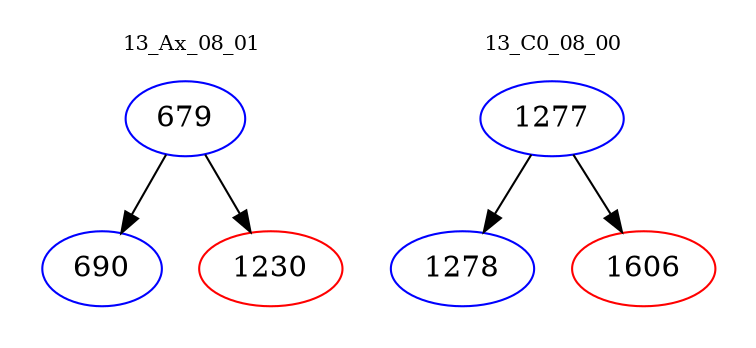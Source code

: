 digraph{
subgraph cluster_0 {
color = white
label = "13_Ax_08_01";
fontsize=10;
T0_679 [label="679", color="blue"]
T0_679 -> T0_690 [color="black"]
T0_690 [label="690", color="blue"]
T0_679 -> T0_1230 [color="black"]
T0_1230 [label="1230", color="red"]
}
subgraph cluster_1 {
color = white
label = "13_C0_08_00";
fontsize=10;
T1_1277 [label="1277", color="blue"]
T1_1277 -> T1_1278 [color="black"]
T1_1278 [label="1278", color="blue"]
T1_1277 -> T1_1606 [color="black"]
T1_1606 [label="1606", color="red"]
}
}
